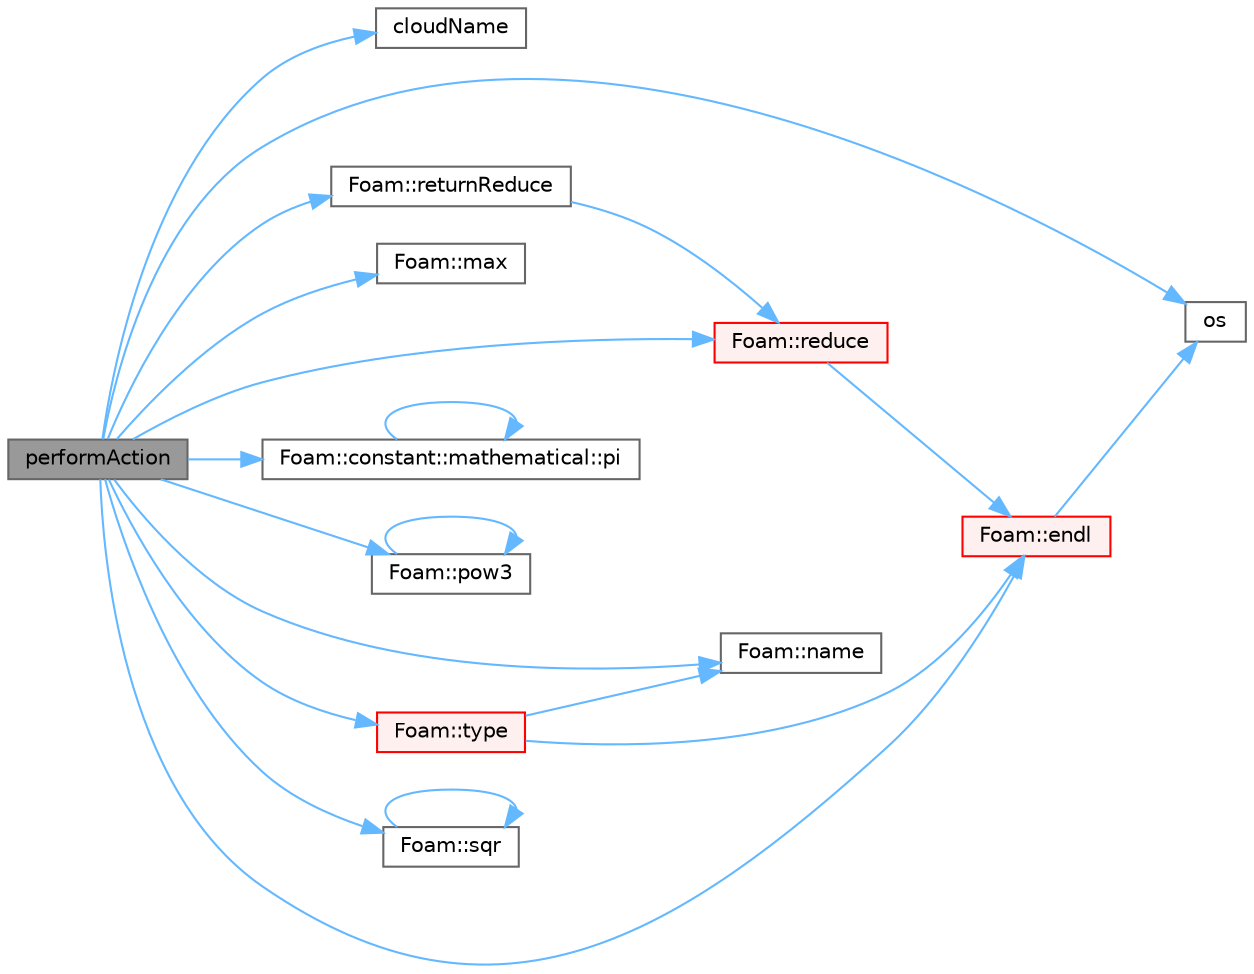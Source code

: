 digraph "performAction"
{
 // LATEX_PDF_SIZE
  bgcolor="transparent";
  edge [fontname=Helvetica,fontsize=10,labelfontname=Helvetica,labelfontsize=10];
  node [fontname=Helvetica,fontsize=10,shape=box,height=0.2,width=0.4];
  rankdir="LR";
  Node1 [id="Node000001",label="performAction",height=0.2,width=0.4,color="gray40", fillcolor="grey60", style="filled", fontcolor="black",tooltip=" "];
  Node1 -> Node2 [id="edge1_Node000001_Node000002",color="steelblue1",style="solid",tooltip=" "];
  Node2 [id="Node000002",label="cloudName",height=0.2,width=0.4,color="grey40", fillcolor="white", style="filled",URL="$applications_2utilities_2postProcessing_2lagrangian_2particleTracks_2createControls_8H.html#aebd510f3d5315f7c0874f53eb5080312",tooltip=" "];
  Node1 -> Node3 [id="edge2_Node000001_Node000003",color="steelblue1",style="solid",tooltip=" "];
  Node3 [id="Node000003",label="Foam::endl",height=0.2,width=0.4,color="red", fillcolor="#FFF0F0", style="filled",URL="$namespaceFoam.html#a7d5eca45a323264dc5fe811500ebda47",tooltip=" "];
  Node3 -> Node6 [id="edge3_Node000003_Node000006",color="steelblue1",style="solid",tooltip=" "];
  Node6 [id="Node000006",label="os",height=0.2,width=0.4,color="grey40", fillcolor="white", style="filled",URL="$faMeshWriteEdgesOBJ_8H.html#abea05d50bd7259b44f2002c0382ba13e",tooltip=" "];
  Node1 -> Node7 [id="edge4_Node000001_Node000007",color="steelblue1",style="solid",tooltip=" "];
  Node7 [id="Node000007",label="Foam::max",height=0.2,width=0.4,color="grey40", fillcolor="white", style="filled",URL="$namespaceFoam.html#a0e0c00c14acbabe88eec56a8b0fa2806",tooltip=" "];
  Node1 -> Node8 [id="edge5_Node000001_Node000008",color="steelblue1",style="solid",tooltip=" "];
  Node8 [id="Node000008",label="Foam::name",height=0.2,width=0.4,color="grey40", fillcolor="white", style="filled",URL="$namespaceFoam.html#accde1bf3e2a4105cca868012a680afbe",tooltip=" "];
  Node1 -> Node6 [id="edge6_Node000001_Node000006",color="steelblue1",style="solid",tooltip=" "];
  Node1 -> Node9 [id="edge7_Node000001_Node000009",color="steelblue1",style="solid",tooltip=" "];
  Node9 [id="Node000009",label="Foam::constant::mathematical::pi",height=0.2,width=0.4,color="grey40", fillcolor="white", style="filled",URL="$namespaceFoam_1_1constant_1_1mathematical.html#a95223b90d8ac5b3aff071c687367f8f5",tooltip=" "];
  Node9 -> Node9 [id="edge8_Node000009_Node000009",color="steelblue1",style="solid",tooltip=" "];
  Node1 -> Node10 [id="edge9_Node000001_Node000010",color="steelblue1",style="solid",tooltip=" "];
  Node10 [id="Node000010",label="Foam::pow3",height=0.2,width=0.4,color="grey40", fillcolor="white", style="filled",URL="$namespaceFoam.html#a2e8f5d970ee4fb466536c3c46bae91fe",tooltip=" "];
  Node10 -> Node10 [id="edge10_Node000010_Node000010",color="steelblue1",style="solid",tooltip=" "];
  Node1 -> Node11 [id="edge11_Node000001_Node000011",color="steelblue1",style="solid",tooltip=" "];
  Node11 [id="Node000011",label="Foam::reduce",height=0.2,width=0.4,color="red", fillcolor="#FFF0F0", style="filled",URL="$namespaceFoam.html#a8f7f25e541aa3b46163d42df73f71c80",tooltip=" "];
  Node11 -> Node3 [id="edge12_Node000011_Node000003",color="steelblue1",style="solid",tooltip=" "];
  Node1 -> Node25 [id="edge13_Node000001_Node000025",color="steelblue1",style="solid",tooltip=" "];
  Node25 [id="Node000025",label="Foam::returnReduce",height=0.2,width=0.4,color="grey40", fillcolor="white", style="filled",URL="$namespaceFoam.html#acf61c6966eeded6a33f4925a2ab5240a",tooltip=" "];
  Node25 -> Node11 [id="edge14_Node000025_Node000011",color="steelblue1",style="solid",tooltip=" "];
  Node1 -> Node26 [id="edge15_Node000001_Node000026",color="steelblue1",style="solid",tooltip=" "];
  Node26 [id="Node000026",label="Foam::sqr",height=0.2,width=0.4,color="grey40", fillcolor="white", style="filled",URL="$namespaceFoam.html#a277dc11c581d53826ab5090b08f3b17b",tooltip=" "];
  Node26 -> Node26 [id="edge16_Node000026_Node000026",color="steelblue1",style="solid",tooltip=" "];
  Node1 -> Node27 [id="edge17_Node000001_Node000027",color="steelblue1",style="solid",tooltip=" "];
  Node27 [id="Node000027",label="Foam::type",height=0.2,width=0.4,color="red", fillcolor="#FFF0F0", style="filled",URL="$namespaceFoam.html#a69e2e8a647a7073be8ce6437c0aff762",tooltip=" "];
  Node27 -> Node3 [id="edge18_Node000027_Node000003",color="steelblue1",style="solid",tooltip=" "];
  Node27 -> Node8 [id="edge19_Node000027_Node000008",color="steelblue1",style="solid",tooltip=" "];
}
